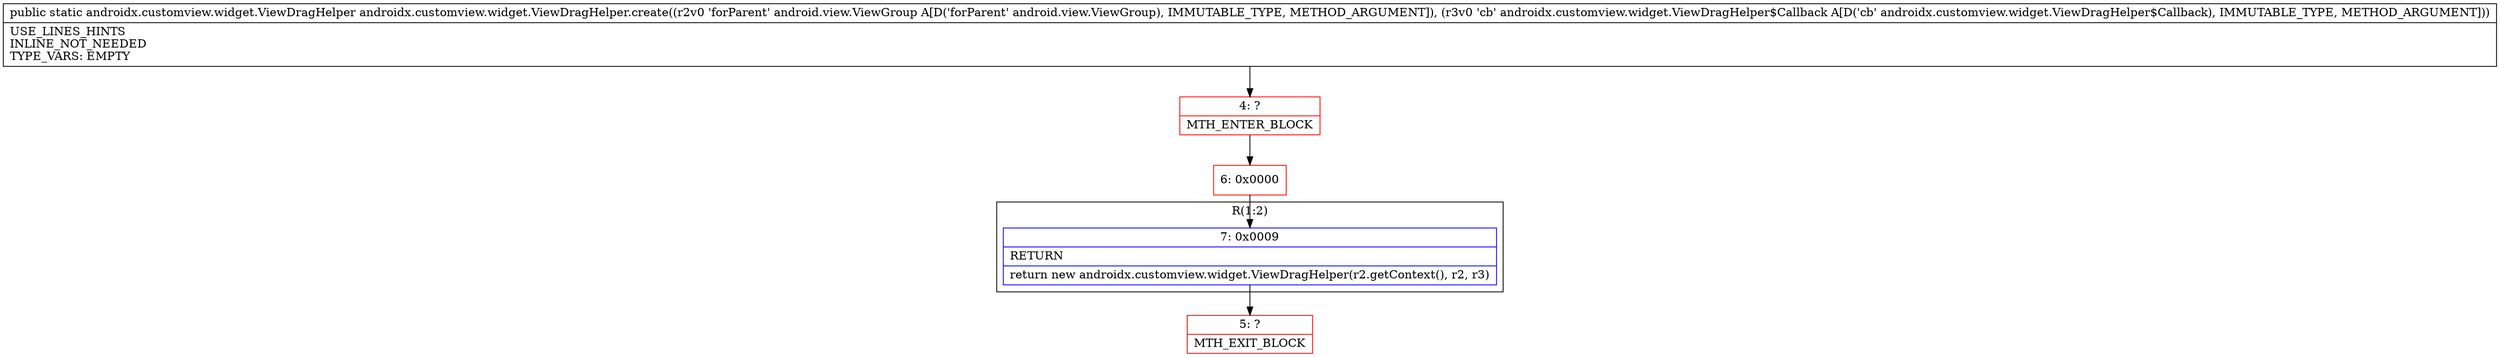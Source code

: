 digraph "CFG forandroidx.customview.widget.ViewDragHelper.create(Landroid\/view\/ViewGroup;Landroidx\/customview\/widget\/ViewDragHelper$Callback;)Landroidx\/customview\/widget\/ViewDragHelper;" {
subgraph cluster_Region_939090707 {
label = "R(1:2)";
node [shape=record,color=blue];
Node_7 [shape=record,label="{7\:\ 0x0009|RETURN\l|return new androidx.customview.widget.ViewDragHelper(r2.getContext(), r2, r3)\l}"];
}
Node_4 [shape=record,color=red,label="{4\:\ ?|MTH_ENTER_BLOCK\l}"];
Node_6 [shape=record,color=red,label="{6\:\ 0x0000}"];
Node_5 [shape=record,color=red,label="{5\:\ ?|MTH_EXIT_BLOCK\l}"];
MethodNode[shape=record,label="{public static androidx.customview.widget.ViewDragHelper androidx.customview.widget.ViewDragHelper.create((r2v0 'forParent' android.view.ViewGroup A[D('forParent' android.view.ViewGroup), IMMUTABLE_TYPE, METHOD_ARGUMENT]), (r3v0 'cb' androidx.customview.widget.ViewDragHelper$Callback A[D('cb' androidx.customview.widget.ViewDragHelper$Callback), IMMUTABLE_TYPE, METHOD_ARGUMENT]))  | USE_LINES_HINTS\lINLINE_NOT_NEEDED\lTYPE_VARS: EMPTY\l}"];
MethodNode -> Node_4;Node_7 -> Node_5;
Node_4 -> Node_6;
Node_6 -> Node_7;
}

